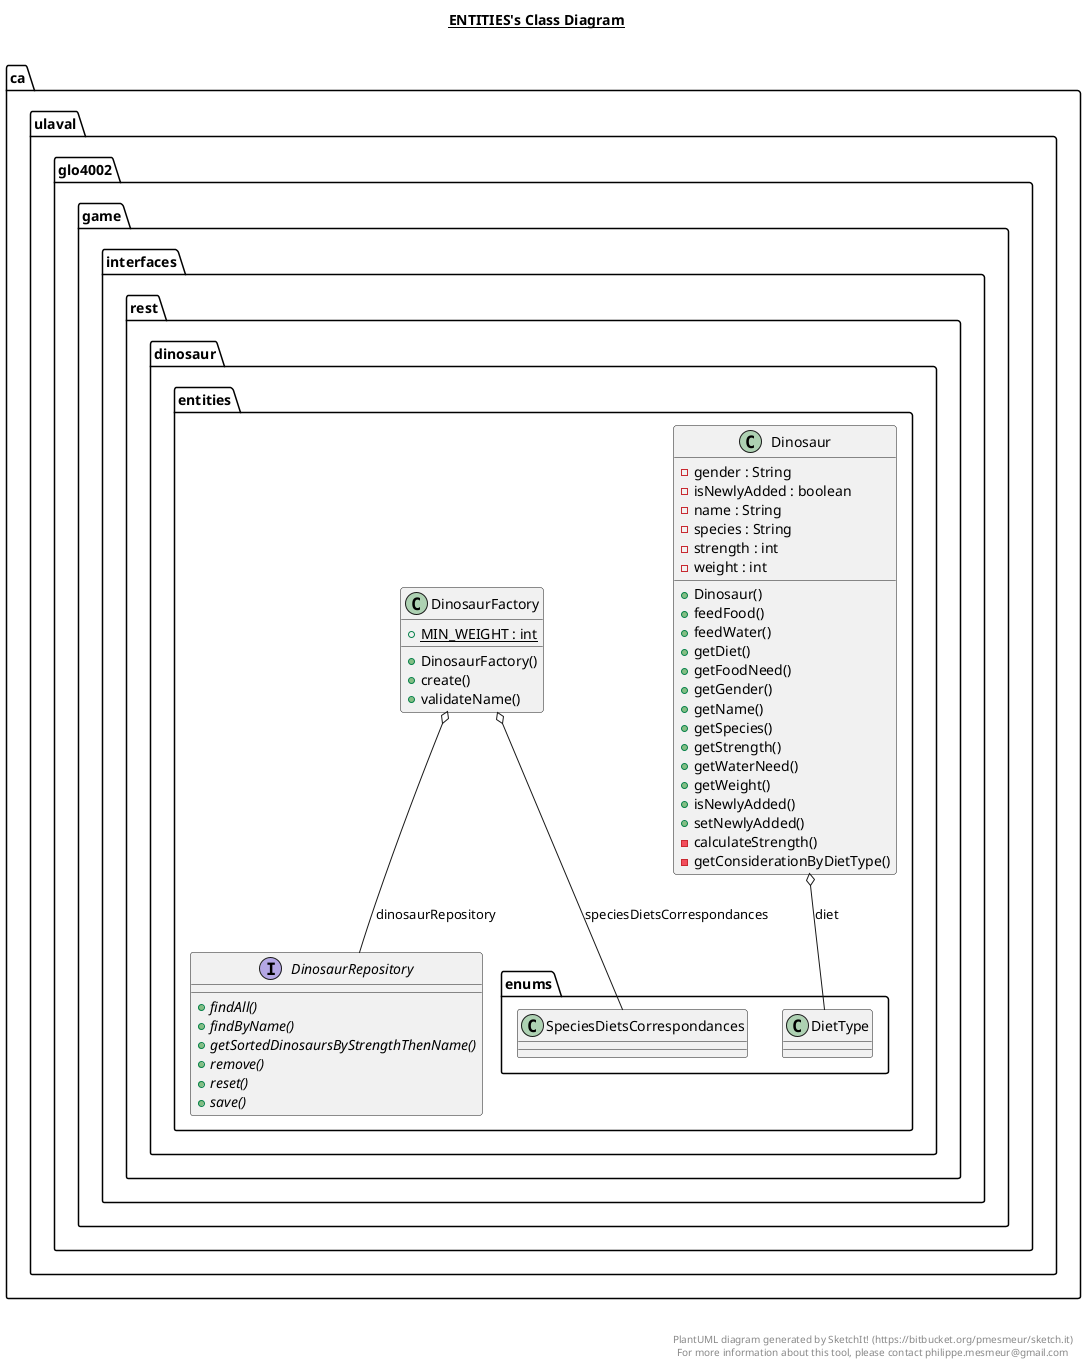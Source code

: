 @startuml

title __ENTITIES's Class Diagram__\n

  namespace ca.ulaval.glo4002.game {
    namespace interfaces.rest {
      namespace dinosaur.entities {
        class ca.ulaval.glo4002.game.interfaces.rest.dinosaur.entities.Dinosaur {
            - gender : String
            - isNewlyAdded : boolean
            - name : String
            - species : String
            - strength : int
            - weight : int
            + Dinosaur()
            + feedFood()
            + feedWater()
            + getDiet()
            + getFoodNeed()
            + getGender()
            + getName()
            + getSpecies()
            + getStrength()
            + getWaterNeed()
            + getWeight()
            + isNewlyAdded()
            + setNewlyAdded()
            - calculateStrength()
            - getConsiderationByDietType()
        }
      }
    }
  }
  

  namespace ca.ulaval.glo4002.game {
    namespace interfaces.rest {
      namespace dinosaur.entities {
        class ca.ulaval.glo4002.game.interfaces.rest.dinosaur.entities.DinosaurFactory {
            {static} + MIN_WEIGHT : int
            + DinosaurFactory()
            + create()
            + validateName()
        }
      }
    }
  }
  

  namespace ca.ulaval.glo4002.game {
    namespace interfaces.rest {
      namespace dinosaur.entities {
        interface ca.ulaval.glo4002.game.interfaces.rest.dinosaur.entities.DinosaurRepository {
            {abstract} + findAll()
            {abstract} + findByName()
            {abstract} + getSortedDinosaursByStrengthThenName()
            {abstract} + remove()
            {abstract} + reset()
            {abstract} + save()
        }
      }
    }
  }
  

  ca.ulaval.glo4002.game.interfaces.rest.dinosaur.entities.Dinosaur o-- ca.ulaval.glo4002.game.interfaces.rest.dinosaur.entities.enums.DietType : diet
  ca.ulaval.glo4002.game.interfaces.rest.dinosaur.entities.DinosaurFactory o-- ca.ulaval.glo4002.game.interfaces.rest.dinosaur.entities.DinosaurRepository : dinosaurRepository
  ca.ulaval.glo4002.game.interfaces.rest.dinosaur.entities.DinosaurFactory o-- ca.ulaval.glo4002.game.interfaces.rest.dinosaur.entities.enums.SpeciesDietsCorrespondances : speciesDietsCorrespondances


right footer


PlantUML diagram generated by SketchIt! (https://bitbucket.org/pmesmeur/sketch.it)
For more information about this tool, please contact philippe.mesmeur@gmail.com
endfooter

@enduml
